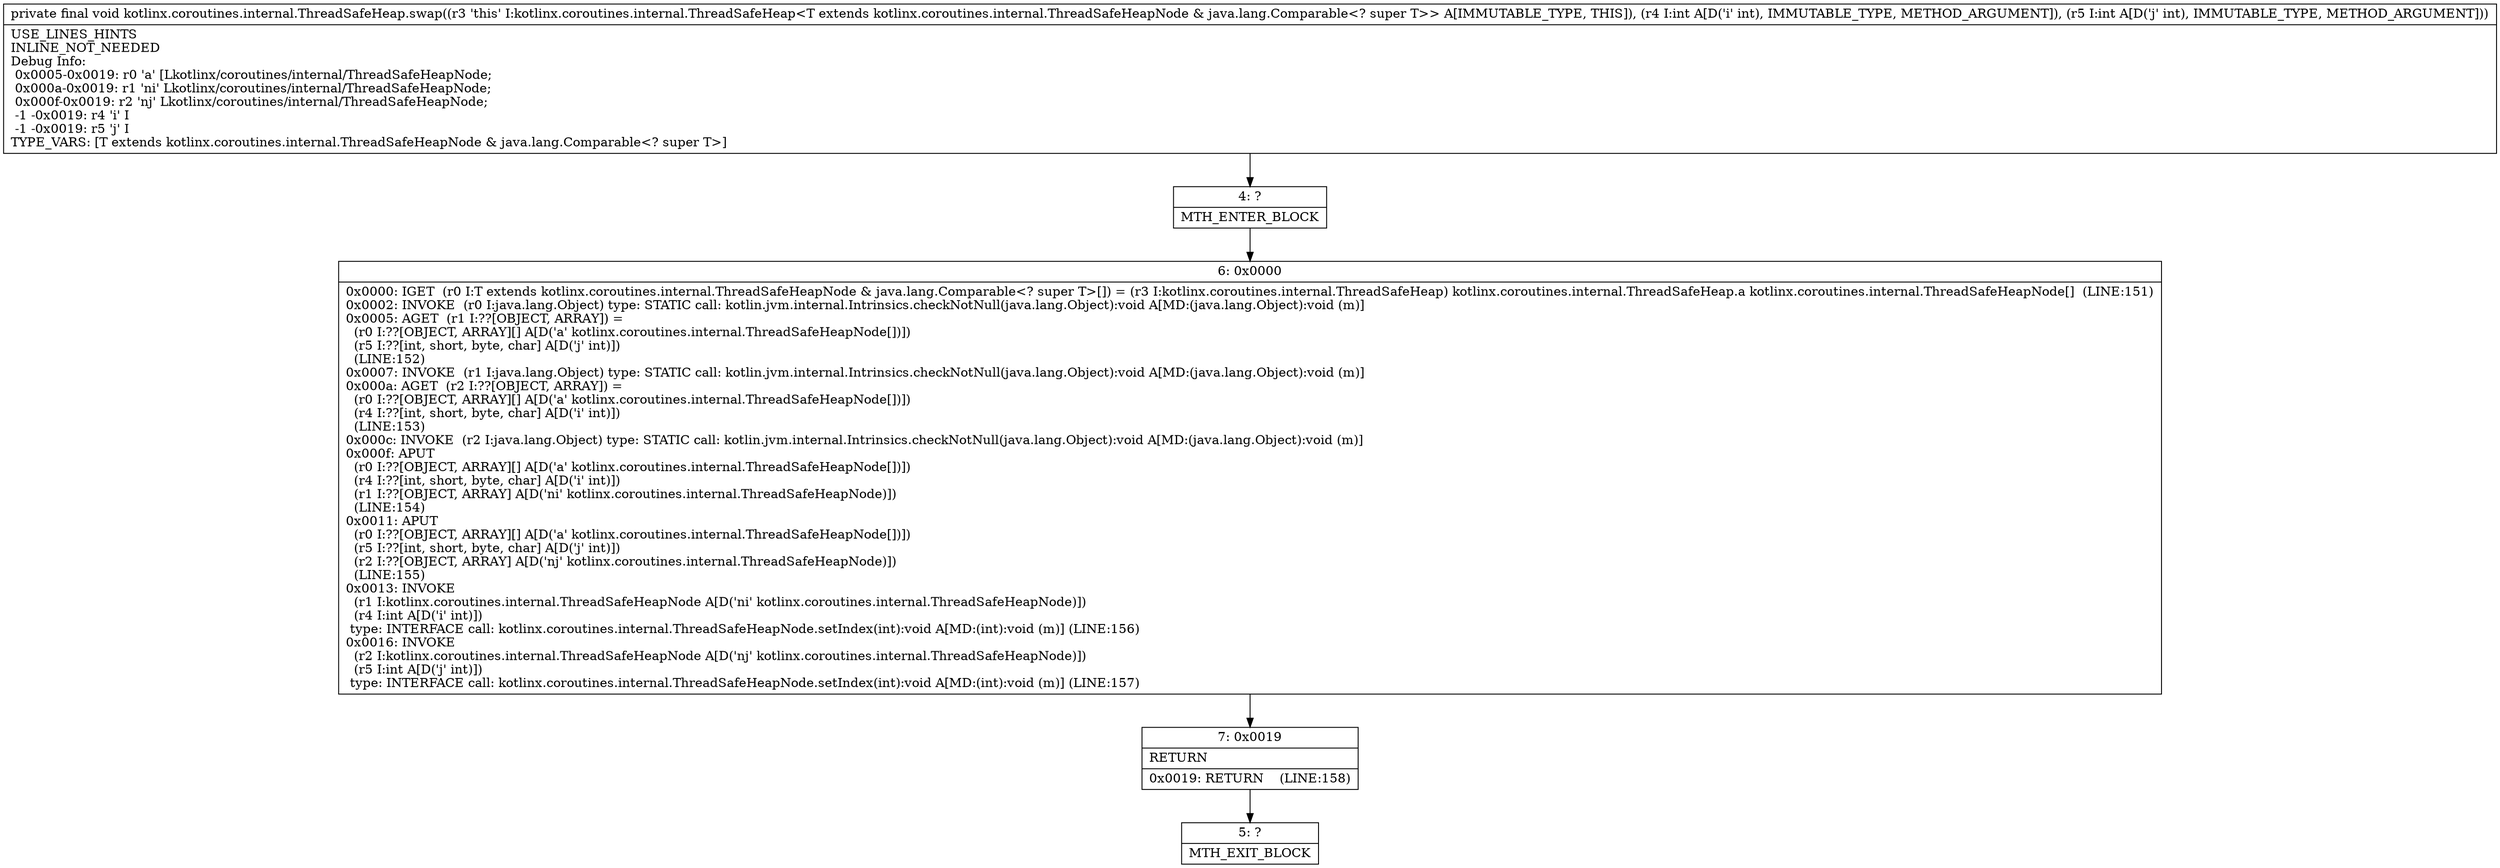 digraph "CFG forkotlinx.coroutines.internal.ThreadSafeHeap.swap(II)V" {
Node_4 [shape=record,label="{4\:\ ?|MTH_ENTER_BLOCK\l}"];
Node_6 [shape=record,label="{6\:\ 0x0000|0x0000: IGET  (r0 I:T extends kotlinx.coroutines.internal.ThreadSafeHeapNode & java.lang.Comparable\<? super T\>[]) = (r3 I:kotlinx.coroutines.internal.ThreadSafeHeap) kotlinx.coroutines.internal.ThreadSafeHeap.a kotlinx.coroutines.internal.ThreadSafeHeapNode[]  (LINE:151)\l0x0002: INVOKE  (r0 I:java.lang.Object) type: STATIC call: kotlin.jvm.internal.Intrinsics.checkNotNull(java.lang.Object):void A[MD:(java.lang.Object):void (m)]\l0x0005: AGET  (r1 I:??[OBJECT, ARRAY]) = \l  (r0 I:??[OBJECT, ARRAY][] A[D('a' kotlinx.coroutines.internal.ThreadSafeHeapNode[])])\l  (r5 I:??[int, short, byte, char] A[D('j' int)])\l  (LINE:152)\l0x0007: INVOKE  (r1 I:java.lang.Object) type: STATIC call: kotlin.jvm.internal.Intrinsics.checkNotNull(java.lang.Object):void A[MD:(java.lang.Object):void (m)]\l0x000a: AGET  (r2 I:??[OBJECT, ARRAY]) = \l  (r0 I:??[OBJECT, ARRAY][] A[D('a' kotlinx.coroutines.internal.ThreadSafeHeapNode[])])\l  (r4 I:??[int, short, byte, char] A[D('i' int)])\l  (LINE:153)\l0x000c: INVOKE  (r2 I:java.lang.Object) type: STATIC call: kotlin.jvm.internal.Intrinsics.checkNotNull(java.lang.Object):void A[MD:(java.lang.Object):void (m)]\l0x000f: APUT  \l  (r0 I:??[OBJECT, ARRAY][] A[D('a' kotlinx.coroutines.internal.ThreadSafeHeapNode[])])\l  (r4 I:??[int, short, byte, char] A[D('i' int)])\l  (r1 I:??[OBJECT, ARRAY] A[D('ni' kotlinx.coroutines.internal.ThreadSafeHeapNode)])\l  (LINE:154)\l0x0011: APUT  \l  (r0 I:??[OBJECT, ARRAY][] A[D('a' kotlinx.coroutines.internal.ThreadSafeHeapNode[])])\l  (r5 I:??[int, short, byte, char] A[D('j' int)])\l  (r2 I:??[OBJECT, ARRAY] A[D('nj' kotlinx.coroutines.internal.ThreadSafeHeapNode)])\l  (LINE:155)\l0x0013: INVOKE  \l  (r1 I:kotlinx.coroutines.internal.ThreadSafeHeapNode A[D('ni' kotlinx.coroutines.internal.ThreadSafeHeapNode)])\l  (r4 I:int A[D('i' int)])\l type: INTERFACE call: kotlinx.coroutines.internal.ThreadSafeHeapNode.setIndex(int):void A[MD:(int):void (m)] (LINE:156)\l0x0016: INVOKE  \l  (r2 I:kotlinx.coroutines.internal.ThreadSafeHeapNode A[D('nj' kotlinx.coroutines.internal.ThreadSafeHeapNode)])\l  (r5 I:int A[D('j' int)])\l type: INTERFACE call: kotlinx.coroutines.internal.ThreadSafeHeapNode.setIndex(int):void A[MD:(int):void (m)] (LINE:157)\l}"];
Node_7 [shape=record,label="{7\:\ 0x0019|RETURN\l|0x0019: RETURN    (LINE:158)\l}"];
Node_5 [shape=record,label="{5\:\ ?|MTH_EXIT_BLOCK\l}"];
MethodNode[shape=record,label="{private final void kotlinx.coroutines.internal.ThreadSafeHeap.swap((r3 'this' I:kotlinx.coroutines.internal.ThreadSafeHeap\<T extends kotlinx.coroutines.internal.ThreadSafeHeapNode & java.lang.Comparable\<? super T\>\> A[IMMUTABLE_TYPE, THIS]), (r4 I:int A[D('i' int), IMMUTABLE_TYPE, METHOD_ARGUMENT]), (r5 I:int A[D('j' int), IMMUTABLE_TYPE, METHOD_ARGUMENT]))  | USE_LINES_HINTS\lINLINE_NOT_NEEDED\lDebug Info:\l  0x0005\-0x0019: r0 'a' [Lkotlinx\/coroutines\/internal\/ThreadSafeHeapNode;\l  0x000a\-0x0019: r1 'ni' Lkotlinx\/coroutines\/internal\/ThreadSafeHeapNode;\l  0x000f\-0x0019: r2 'nj' Lkotlinx\/coroutines\/internal\/ThreadSafeHeapNode;\l  \-1 \-0x0019: r4 'i' I\l  \-1 \-0x0019: r5 'j' I\lTYPE_VARS: [T extends kotlinx.coroutines.internal.ThreadSafeHeapNode & java.lang.Comparable\<? super T\>]\l}"];
MethodNode -> Node_4;Node_4 -> Node_6;
Node_6 -> Node_7;
Node_7 -> Node_5;
}

